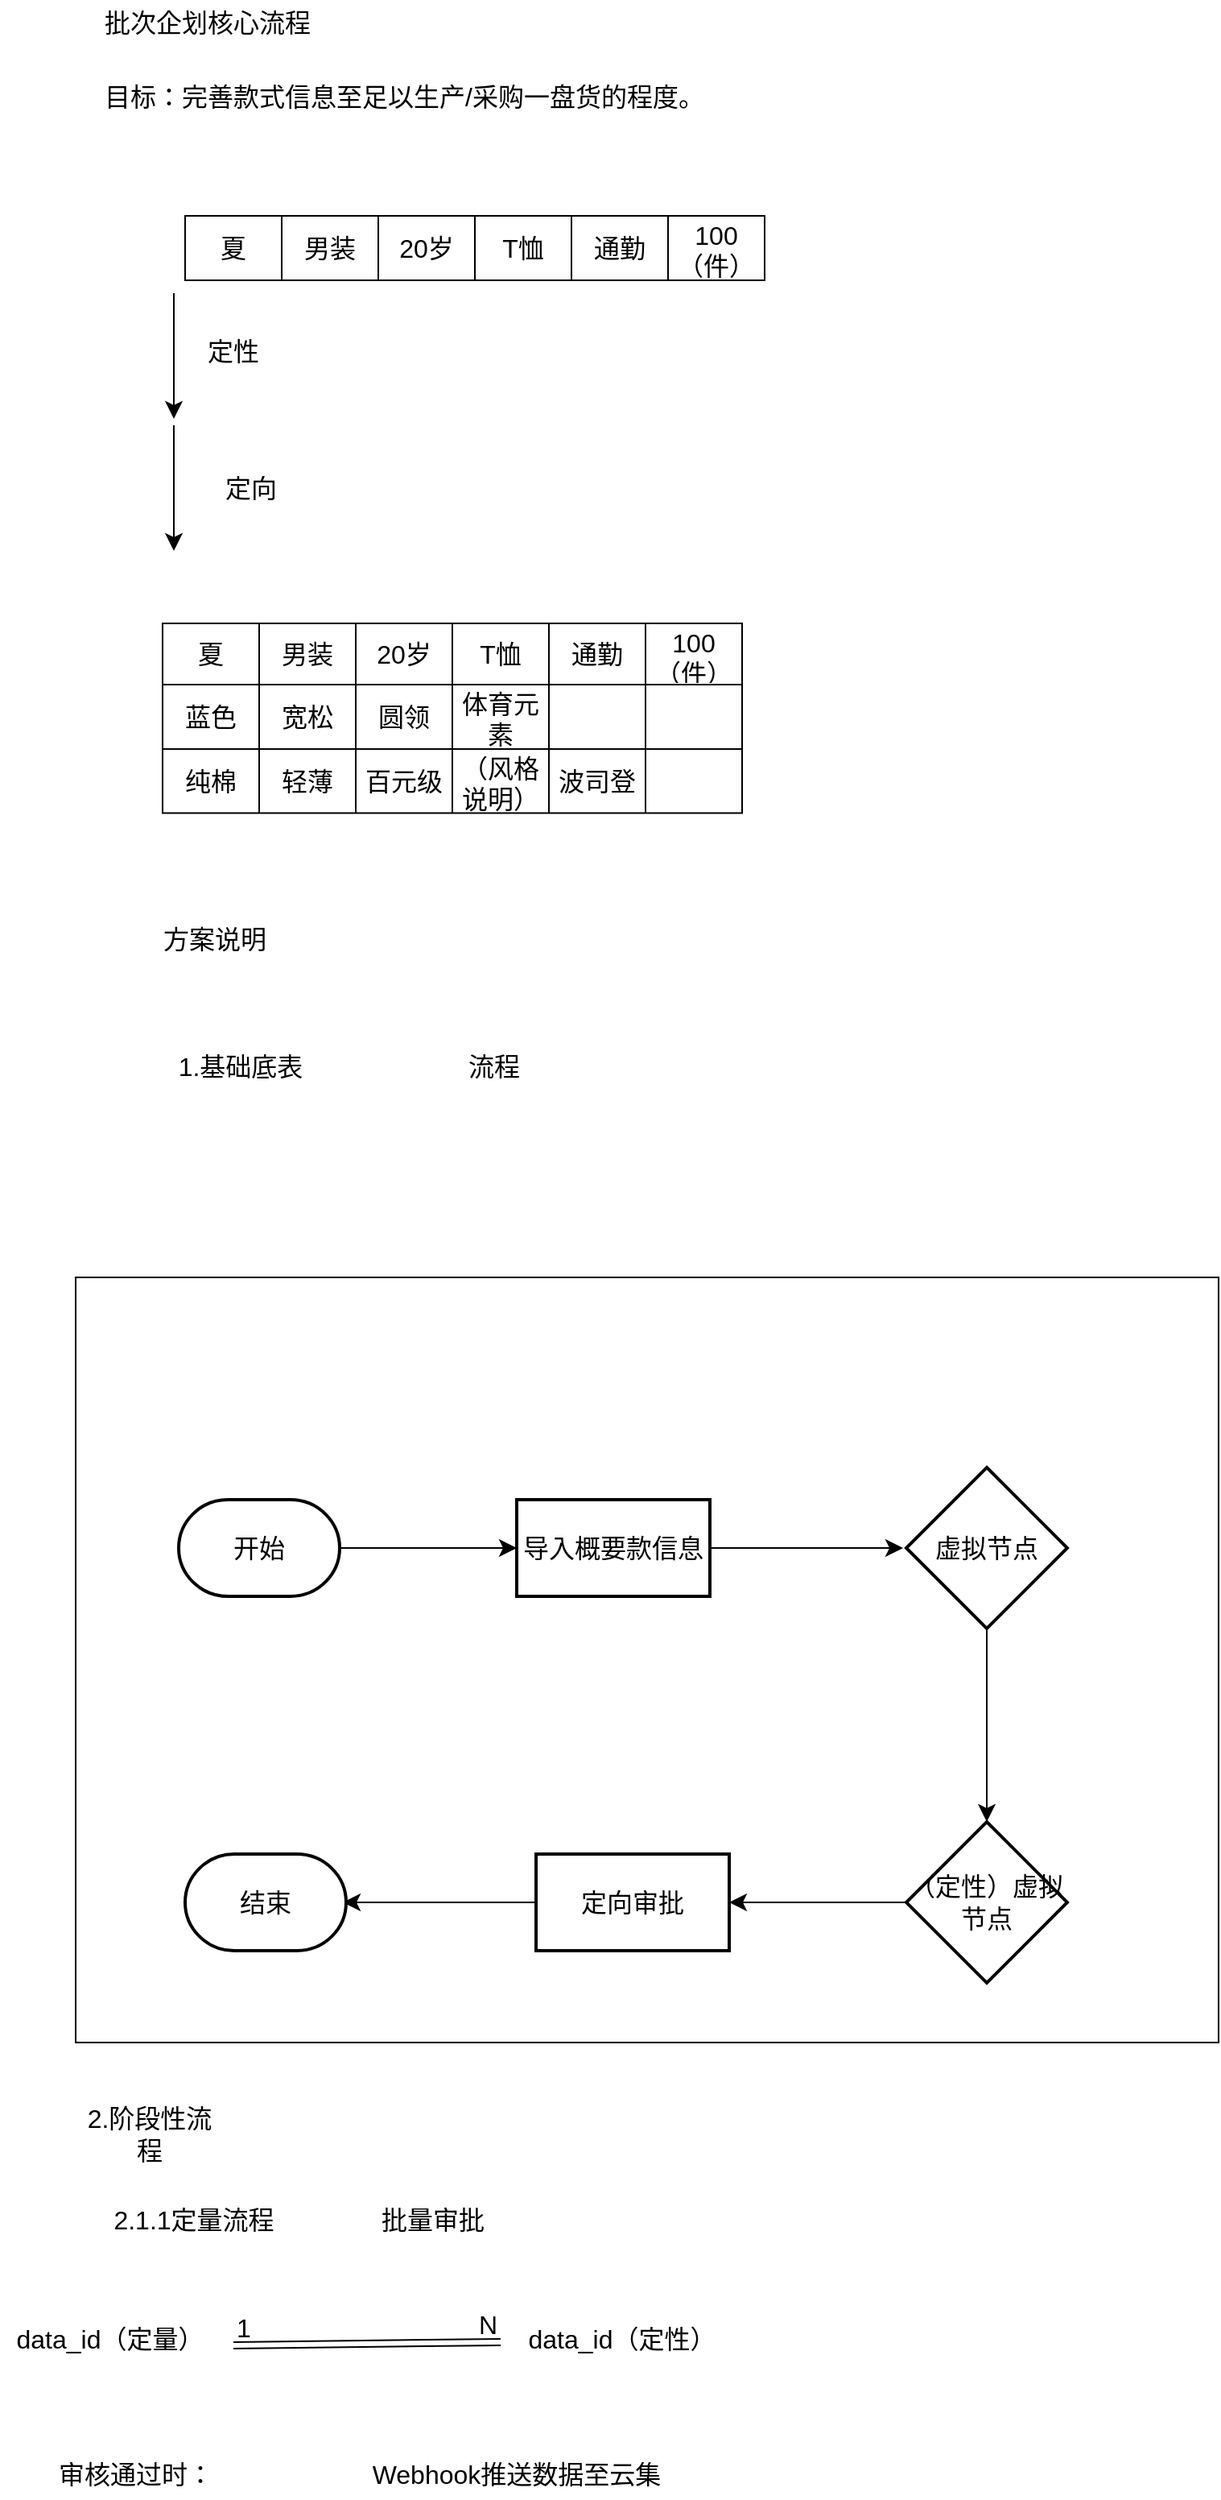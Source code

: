 <mxfile version="21.3.7" type="github">
  <diagram name="第 1 页" id="6ktMVrqRWy2K89uvHG_O">
    <mxGraphModel dx="3530" dy="3440" grid="0" gridSize="10" guides="1" tooltips="1" connect="1" arrows="1" fold="1" page="0" pageScale="1" pageWidth="827" pageHeight="1169" math="0" shadow="0">
      <root>
        <mxCell id="0" />
        <mxCell id="1" parent="0" />
        <mxCell id="2rwqvdMbEvB-vzs5KlML-1" value="批次企划核心流程" style="text;strokeColor=none;fillColor=none;html=1;align=left;verticalAlign=middle;whiteSpace=wrap;rounded=0;fontSize=16;" vertex="1" parent="1">
          <mxGeometry x="45" y="-204" width="144" height="28" as="geometry" />
        </mxCell>
        <mxCell id="2rwqvdMbEvB-vzs5KlML-2" value="目标：完善款式信息至足以生产/采购一盘货的程度。" style="text;strokeColor=none;fillColor=none;html=1;align=left;verticalAlign=middle;whiteSpace=wrap;rounded=0;fontSize=16;" vertex="1" parent="1">
          <mxGeometry x="45" y="-159" width="425" height="30" as="geometry" />
        </mxCell>
        <mxCell id="2rwqvdMbEvB-vzs5KlML-4" value="" style="shape=table;startSize=0;container=1;collapsible=0;childLayout=tableLayout;fontSize=16;" vertex="1" parent="1">
          <mxGeometry x="97" y="-70" width="360" height="40" as="geometry" />
        </mxCell>
        <mxCell id="2rwqvdMbEvB-vzs5KlML-5" value="" style="shape=tableRow;horizontal=0;startSize=0;swimlaneHead=0;swimlaneBody=0;strokeColor=inherit;top=0;left=0;bottom=0;right=0;collapsible=0;dropTarget=0;fillColor=none;points=[[0,0.5],[1,0.5]];portConstraint=eastwest;fontSize=16;" vertex="1" parent="2rwqvdMbEvB-vzs5KlML-4">
          <mxGeometry width="360" height="40" as="geometry" />
        </mxCell>
        <mxCell id="2rwqvdMbEvB-vzs5KlML-6" value="夏" style="shape=partialRectangle;html=1;whiteSpace=wrap;connectable=0;strokeColor=inherit;overflow=hidden;fillColor=none;top=0;left=0;bottom=0;right=0;pointerEvents=1;fontSize=16;" vertex="1" parent="2rwqvdMbEvB-vzs5KlML-5">
          <mxGeometry width="60" height="40" as="geometry">
            <mxRectangle width="60" height="40" as="alternateBounds" />
          </mxGeometry>
        </mxCell>
        <mxCell id="2rwqvdMbEvB-vzs5KlML-7" value="男装" style="shape=partialRectangle;html=1;whiteSpace=wrap;connectable=0;strokeColor=inherit;overflow=hidden;fillColor=none;top=0;left=0;bottom=0;right=0;pointerEvents=1;fontSize=16;" vertex="1" parent="2rwqvdMbEvB-vzs5KlML-5">
          <mxGeometry x="60" width="60" height="40" as="geometry">
            <mxRectangle width="60" height="40" as="alternateBounds" />
          </mxGeometry>
        </mxCell>
        <mxCell id="2rwqvdMbEvB-vzs5KlML-8" value="20岁" style="shape=partialRectangle;html=1;whiteSpace=wrap;connectable=0;strokeColor=inherit;overflow=hidden;fillColor=none;top=0;left=0;bottom=0;right=0;pointerEvents=1;fontSize=16;" vertex="1" parent="2rwqvdMbEvB-vzs5KlML-5">
          <mxGeometry x="120" width="60" height="40" as="geometry">
            <mxRectangle width="60" height="40" as="alternateBounds" />
          </mxGeometry>
        </mxCell>
        <mxCell id="2rwqvdMbEvB-vzs5KlML-9" value="T恤" style="shape=partialRectangle;html=1;whiteSpace=wrap;connectable=0;strokeColor=inherit;overflow=hidden;fillColor=none;top=0;left=0;bottom=0;right=0;pointerEvents=1;fontSize=16;" vertex="1" parent="2rwqvdMbEvB-vzs5KlML-5">
          <mxGeometry x="180" width="60" height="40" as="geometry">
            <mxRectangle width="60" height="40" as="alternateBounds" />
          </mxGeometry>
        </mxCell>
        <mxCell id="2rwqvdMbEvB-vzs5KlML-10" value="通勤" style="shape=partialRectangle;html=1;whiteSpace=wrap;connectable=0;strokeColor=inherit;overflow=hidden;fillColor=none;top=0;left=0;bottom=0;right=0;pointerEvents=1;fontSize=16;" vertex="1" parent="2rwqvdMbEvB-vzs5KlML-5">
          <mxGeometry x="240" width="60" height="40" as="geometry">
            <mxRectangle width="60" height="40" as="alternateBounds" />
          </mxGeometry>
        </mxCell>
        <mxCell id="2rwqvdMbEvB-vzs5KlML-11" value="100（件）" style="shape=partialRectangle;html=1;whiteSpace=wrap;connectable=0;strokeColor=inherit;overflow=hidden;fillColor=none;top=0;left=0;bottom=0;right=0;pointerEvents=1;fontSize=16;" vertex="1" parent="2rwqvdMbEvB-vzs5KlML-5">
          <mxGeometry x="300" width="60" height="40" as="geometry">
            <mxRectangle width="60" height="40" as="alternateBounds" />
          </mxGeometry>
        </mxCell>
        <mxCell id="2rwqvdMbEvB-vzs5KlML-12" value="" style="shape=table;startSize=0;container=1;collapsible=0;childLayout=tableLayout;fontSize=16;" vertex="1" parent="1">
          <mxGeometry x="83" y="183" width="360" height="117.75" as="geometry" />
        </mxCell>
        <mxCell id="2rwqvdMbEvB-vzs5KlML-13" value="" style="shape=tableRow;horizontal=0;startSize=0;swimlaneHead=0;swimlaneBody=0;strokeColor=inherit;top=0;left=0;bottom=0;right=0;collapsible=0;dropTarget=0;fillColor=none;points=[[0,0.5],[1,0.5]];portConstraint=eastwest;fontSize=16;" vertex="1" parent="2rwqvdMbEvB-vzs5KlML-12">
          <mxGeometry width="360" height="38" as="geometry" />
        </mxCell>
        <mxCell id="2rwqvdMbEvB-vzs5KlML-14" value="夏" style="shape=partialRectangle;html=1;whiteSpace=wrap;connectable=0;strokeColor=inherit;overflow=hidden;fillColor=none;top=0;left=0;bottom=0;right=0;pointerEvents=1;fontSize=16;" vertex="1" parent="2rwqvdMbEvB-vzs5KlML-13">
          <mxGeometry width="60" height="38" as="geometry">
            <mxRectangle width="60" height="38" as="alternateBounds" />
          </mxGeometry>
        </mxCell>
        <mxCell id="2rwqvdMbEvB-vzs5KlML-15" value="男装" style="shape=partialRectangle;html=1;whiteSpace=wrap;connectable=0;strokeColor=inherit;overflow=hidden;fillColor=none;top=0;left=0;bottom=0;right=0;pointerEvents=1;fontSize=16;" vertex="1" parent="2rwqvdMbEvB-vzs5KlML-13">
          <mxGeometry x="60" width="60" height="38" as="geometry">
            <mxRectangle width="60" height="38" as="alternateBounds" />
          </mxGeometry>
        </mxCell>
        <mxCell id="2rwqvdMbEvB-vzs5KlML-16" value="20岁" style="shape=partialRectangle;html=1;whiteSpace=wrap;connectable=0;strokeColor=inherit;overflow=hidden;fillColor=none;top=0;left=0;bottom=0;right=0;pointerEvents=1;fontSize=16;" vertex="1" parent="2rwqvdMbEvB-vzs5KlML-13">
          <mxGeometry x="120" width="60" height="38" as="geometry">
            <mxRectangle width="60" height="38" as="alternateBounds" />
          </mxGeometry>
        </mxCell>
        <mxCell id="2rwqvdMbEvB-vzs5KlML-21" value="T恤" style="shape=partialRectangle;html=1;whiteSpace=wrap;connectable=0;strokeColor=inherit;overflow=hidden;fillColor=none;top=0;left=0;bottom=0;right=0;pointerEvents=1;fontSize=16;" vertex="1" parent="2rwqvdMbEvB-vzs5KlML-13">
          <mxGeometry x="180" width="60" height="38" as="geometry">
            <mxRectangle width="60" height="38" as="alternateBounds" />
          </mxGeometry>
        </mxCell>
        <mxCell id="2rwqvdMbEvB-vzs5KlML-23" value="通勤" style="shape=partialRectangle;html=1;whiteSpace=wrap;connectable=0;strokeColor=inherit;overflow=hidden;fillColor=none;top=0;left=0;bottom=0;right=0;pointerEvents=1;fontSize=16;" vertex="1" parent="2rwqvdMbEvB-vzs5KlML-13">
          <mxGeometry x="240" width="60" height="38" as="geometry">
            <mxRectangle width="60" height="38" as="alternateBounds" />
          </mxGeometry>
        </mxCell>
        <mxCell id="2rwqvdMbEvB-vzs5KlML-43" value="100（件）" style="shape=partialRectangle;html=1;whiteSpace=wrap;connectable=0;strokeColor=inherit;overflow=hidden;fillColor=none;top=0;left=0;bottom=0;right=0;pointerEvents=1;fontSize=16;" vertex="1" parent="2rwqvdMbEvB-vzs5KlML-13">
          <mxGeometry x="300" width="60" height="38" as="geometry">
            <mxRectangle width="60" height="38" as="alternateBounds" />
          </mxGeometry>
        </mxCell>
        <mxCell id="2rwqvdMbEvB-vzs5KlML-17" value="" style="shape=tableRow;horizontal=0;startSize=0;swimlaneHead=0;swimlaneBody=0;strokeColor=inherit;top=0;left=0;bottom=0;right=0;collapsible=0;dropTarget=0;fillColor=none;points=[[0,0.5],[1,0.5]];portConstraint=eastwest;fontSize=16;" vertex="1" parent="2rwqvdMbEvB-vzs5KlML-12">
          <mxGeometry y="38" width="360" height="40" as="geometry" />
        </mxCell>
        <mxCell id="2rwqvdMbEvB-vzs5KlML-18" value="蓝色" style="shape=partialRectangle;html=1;whiteSpace=wrap;connectable=0;strokeColor=inherit;overflow=hidden;fillColor=none;top=0;left=0;bottom=0;right=0;pointerEvents=1;fontSize=16;" vertex="1" parent="2rwqvdMbEvB-vzs5KlML-17">
          <mxGeometry width="60" height="40" as="geometry">
            <mxRectangle width="60" height="40" as="alternateBounds" />
          </mxGeometry>
        </mxCell>
        <mxCell id="2rwqvdMbEvB-vzs5KlML-19" value="宽松" style="shape=partialRectangle;html=1;whiteSpace=wrap;connectable=0;strokeColor=inherit;overflow=hidden;fillColor=none;top=0;left=0;bottom=0;right=0;pointerEvents=1;fontSize=16;" vertex="1" parent="2rwqvdMbEvB-vzs5KlML-17">
          <mxGeometry x="60" width="60" height="40" as="geometry">
            <mxRectangle width="60" height="40" as="alternateBounds" />
          </mxGeometry>
        </mxCell>
        <mxCell id="2rwqvdMbEvB-vzs5KlML-20" value="圆领" style="shape=partialRectangle;html=1;whiteSpace=wrap;connectable=0;strokeColor=inherit;overflow=hidden;fillColor=none;top=0;left=0;bottom=0;right=0;pointerEvents=1;fontSize=16;" vertex="1" parent="2rwqvdMbEvB-vzs5KlML-17">
          <mxGeometry x="120" width="60" height="40" as="geometry">
            <mxRectangle width="60" height="40" as="alternateBounds" />
          </mxGeometry>
        </mxCell>
        <mxCell id="2rwqvdMbEvB-vzs5KlML-22" value="体育元素" style="shape=partialRectangle;html=1;whiteSpace=wrap;connectable=0;strokeColor=inherit;overflow=hidden;fillColor=none;top=0;left=0;bottom=0;right=0;pointerEvents=1;fontSize=16;" vertex="1" parent="2rwqvdMbEvB-vzs5KlML-17">
          <mxGeometry x="180" width="60" height="40" as="geometry">
            <mxRectangle width="60" height="40" as="alternateBounds" />
          </mxGeometry>
        </mxCell>
        <mxCell id="2rwqvdMbEvB-vzs5KlML-24" style="shape=partialRectangle;html=1;whiteSpace=wrap;connectable=0;strokeColor=inherit;overflow=hidden;fillColor=none;top=0;left=0;bottom=0;right=0;pointerEvents=1;fontSize=16;" vertex="1" parent="2rwqvdMbEvB-vzs5KlML-17">
          <mxGeometry x="240" width="60" height="40" as="geometry">
            <mxRectangle width="60" height="40" as="alternateBounds" />
          </mxGeometry>
        </mxCell>
        <mxCell id="2rwqvdMbEvB-vzs5KlML-44" style="shape=partialRectangle;html=1;whiteSpace=wrap;connectable=0;strokeColor=inherit;overflow=hidden;fillColor=none;top=0;left=0;bottom=0;right=0;pointerEvents=1;fontSize=16;" vertex="1" parent="2rwqvdMbEvB-vzs5KlML-17">
          <mxGeometry x="300" width="60" height="40" as="geometry">
            <mxRectangle width="60" height="40" as="alternateBounds" />
          </mxGeometry>
        </mxCell>
        <mxCell id="2rwqvdMbEvB-vzs5KlML-25" style="shape=tableRow;horizontal=0;startSize=0;swimlaneHead=0;swimlaneBody=0;strokeColor=inherit;top=0;left=0;bottom=0;right=0;collapsible=0;dropTarget=0;fillColor=none;points=[[0,0.5],[1,0.5]];portConstraint=eastwest;fontSize=16;" vertex="1" parent="2rwqvdMbEvB-vzs5KlML-12">
          <mxGeometry y="78" width="360" height="40" as="geometry" />
        </mxCell>
        <mxCell id="2rwqvdMbEvB-vzs5KlML-26" value="纯棉" style="shape=partialRectangle;html=1;whiteSpace=wrap;connectable=0;strokeColor=inherit;overflow=hidden;fillColor=none;top=0;left=0;bottom=0;right=0;pointerEvents=1;fontSize=16;" vertex="1" parent="2rwqvdMbEvB-vzs5KlML-25">
          <mxGeometry width="60" height="40" as="geometry">
            <mxRectangle width="60" height="40" as="alternateBounds" />
          </mxGeometry>
        </mxCell>
        <mxCell id="2rwqvdMbEvB-vzs5KlML-27" value="轻薄" style="shape=partialRectangle;html=1;whiteSpace=wrap;connectable=0;strokeColor=inherit;overflow=hidden;fillColor=none;top=0;left=0;bottom=0;right=0;pointerEvents=1;fontSize=16;" vertex="1" parent="2rwqvdMbEvB-vzs5KlML-25">
          <mxGeometry x="60" width="60" height="40" as="geometry">
            <mxRectangle width="60" height="40" as="alternateBounds" />
          </mxGeometry>
        </mxCell>
        <mxCell id="2rwqvdMbEvB-vzs5KlML-28" value="百元级" style="shape=partialRectangle;html=1;whiteSpace=wrap;connectable=0;strokeColor=inherit;overflow=hidden;fillColor=none;top=0;left=0;bottom=0;right=0;pointerEvents=1;fontSize=16;" vertex="1" parent="2rwqvdMbEvB-vzs5KlML-25">
          <mxGeometry x="120" width="60" height="40" as="geometry">
            <mxRectangle width="60" height="40" as="alternateBounds" />
          </mxGeometry>
        </mxCell>
        <mxCell id="2rwqvdMbEvB-vzs5KlML-29" value="（风格说明）" style="shape=partialRectangle;html=1;whiteSpace=wrap;connectable=0;strokeColor=inherit;overflow=hidden;fillColor=none;top=0;left=0;bottom=0;right=0;pointerEvents=1;fontSize=16;" vertex="1" parent="2rwqvdMbEvB-vzs5KlML-25">
          <mxGeometry x="180" width="60" height="40" as="geometry">
            <mxRectangle width="60" height="40" as="alternateBounds" />
          </mxGeometry>
        </mxCell>
        <mxCell id="2rwqvdMbEvB-vzs5KlML-30" value="波司登" style="shape=partialRectangle;html=1;whiteSpace=wrap;connectable=0;strokeColor=inherit;overflow=hidden;fillColor=none;top=0;left=0;bottom=0;right=0;pointerEvents=1;fontSize=16;" vertex="1" parent="2rwqvdMbEvB-vzs5KlML-25">
          <mxGeometry x="240" width="60" height="40" as="geometry">
            <mxRectangle width="60" height="40" as="alternateBounds" />
          </mxGeometry>
        </mxCell>
        <mxCell id="2rwqvdMbEvB-vzs5KlML-45" style="shape=partialRectangle;html=1;whiteSpace=wrap;connectable=0;strokeColor=inherit;overflow=hidden;fillColor=none;top=0;left=0;bottom=0;right=0;pointerEvents=1;fontSize=16;" vertex="1" parent="2rwqvdMbEvB-vzs5KlML-25">
          <mxGeometry x="300" width="60" height="40" as="geometry">
            <mxRectangle width="60" height="40" as="alternateBounds" />
          </mxGeometry>
        </mxCell>
        <mxCell id="2rwqvdMbEvB-vzs5KlML-46" value="" style="endArrow=classic;html=1;rounded=0;fontSize=12;startSize=8;endSize=8;curved=1;" edge="1" parent="1">
          <mxGeometry width="50" height="50" relative="1" as="geometry">
            <mxPoint x="90" y="-22" as="sourcePoint" />
            <mxPoint x="90" y="56" as="targetPoint" />
          </mxGeometry>
        </mxCell>
        <mxCell id="2rwqvdMbEvB-vzs5KlML-47" value="定性" style="text;strokeColor=none;fillColor=none;html=1;align=center;verticalAlign=middle;whiteSpace=wrap;rounded=0;fontSize=16;" vertex="1" parent="1">
          <mxGeometry x="97" y="-1" width="60" height="30" as="geometry" />
        </mxCell>
        <mxCell id="2rwqvdMbEvB-vzs5KlML-48" value="" style="endArrow=classic;html=1;rounded=0;fontSize=12;startSize=8;endSize=8;curved=1;" edge="1" parent="1">
          <mxGeometry width="50" height="50" relative="1" as="geometry">
            <mxPoint x="90" y="60" as="sourcePoint" />
            <mxPoint x="90" y="138" as="targetPoint" />
          </mxGeometry>
        </mxCell>
        <mxCell id="2rwqvdMbEvB-vzs5KlML-49" value="定向" style="text;strokeColor=none;fillColor=none;html=1;align=center;verticalAlign=middle;whiteSpace=wrap;rounded=0;fontSize=16;" vertex="1" parent="1">
          <mxGeometry x="108" y="84" width="60" height="30" as="geometry" />
        </mxCell>
        <mxCell id="2rwqvdMbEvB-vzs5KlML-51" value="方案说明" style="text;strokeColor=none;fillColor=none;html=1;align=center;verticalAlign=middle;whiteSpace=wrap;rounded=0;fontSize=16;" vertex="1" parent="1">
          <mxGeometry x="67" y="364" width="97" height="30" as="geometry" />
        </mxCell>
        <mxCell id="2rwqvdMbEvB-vzs5KlML-52" value="1.基础底表" style="text;strokeColor=none;fillColor=none;html=1;align=center;verticalAlign=middle;whiteSpace=wrap;rounded=0;fontSize=16;" vertex="1" parent="1">
          <mxGeometry x="79" y="443" width="105" height="30" as="geometry" />
        </mxCell>
        <mxCell id="2rwqvdMbEvB-vzs5KlML-53" value="流程" style="text;strokeColor=none;fillColor=none;html=1;align=center;verticalAlign=middle;whiteSpace=wrap;rounded=0;fontSize=16;" vertex="1" parent="1">
          <mxGeometry x="259" y="443" width="60" height="30" as="geometry" />
        </mxCell>
        <mxCell id="2rwqvdMbEvB-vzs5KlML-54" value="" style="rounded=0;whiteSpace=wrap;html=1;fontSize=16;" vertex="1" parent="1">
          <mxGeometry x="29" y="589" width="710" height="475" as="geometry" />
        </mxCell>
        <mxCell id="2rwqvdMbEvB-vzs5KlML-57" value="" style="edgeStyle=none;curved=1;rounded=0;orthogonalLoop=1;jettySize=auto;html=1;fontSize=12;startSize=8;endSize=8;" edge="1" parent="1" source="2rwqvdMbEvB-vzs5KlML-55" target="2rwqvdMbEvB-vzs5KlML-56">
          <mxGeometry relative="1" as="geometry" />
        </mxCell>
        <mxCell id="2rwqvdMbEvB-vzs5KlML-55" value="开始" style="strokeWidth=2;html=1;shape=mxgraph.flowchart.terminator;whiteSpace=wrap;fontSize=16;" vertex="1" parent="1">
          <mxGeometry x="93" y="727" width="100" height="60" as="geometry" />
        </mxCell>
        <mxCell id="2rwqvdMbEvB-vzs5KlML-59" value="" style="edgeStyle=none;curved=1;rounded=0;orthogonalLoop=1;jettySize=auto;html=1;fontSize=12;startSize=8;endSize=8;" edge="1" parent="1" source="2rwqvdMbEvB-vzs5KlML-56">
          <mxGeometry relative="1" as="geometry">
            <mxPoint x="543" y="757" as="targetPoint" />
          </mxGeometry>
        </mxCell>
        <mxCell id="2rwqvdMbEvB-vzs5KlML-56" value="导入概要款信息" style="whiteSpace=wrap;html=1;fontSize=16;strokeWidth=2;" vertex="1" parent="1">
          <mxGeometry x="303" y="727" width="120" height="60" as="geometry" />
        </mxCell>
        <mxCell id="2rwqvdMbEvB-vzs5KlML-68" value="" style="edgeStyle=none;curved=1;rounded=0;orthogonalLoop=1;jettySize=auto;html=1;fontSize=12;startSize=8;endSize=8;" edge="1" parent="1" source="2rwqvdMbEvB-vzs5KlML-60" target="2rwqvdMbEvB-vzs5KlML-67">
          <mxGeometry relative="1" as="geometry" />
        </mxCell>
        <mxCell id="2rwqvdMbEvB-vzs5KlML-60" value="虚拟节点" style="strokeWidth=2;html=1;shape=mxgraph.flowchart.decision;whiteSpace=wrap;fontSize=16;" vertex="1" parent="1">
          <mxGeometry x="545" y="707" width="100" height="100" as="geometry" />
        </mxCell>
        <mxCell id="2rwqvdMbEvB-vzs5KlML-70" value="" style="edgeStyle=none;curved=1;rounded=0;orthogonalLoop=1;jettySize=auto;html=1;fontSize=12;startSize=8;endSize=8;" edge="1" parent="1" source="2rwqvdMbEvB-vzs5KlML-67" target="2rwqvdMbEvB-vzs5KlML-69">
          <mxGeometry relative="1" as="geometry" />
        </mxCell>
        <mxCell id="2rwqvdMbEvB-vzs5KlML-67" value="（定性）虚拟节点" style="strokeWidth=2;html=1;shape=mxgraph.flowchart.decision;whiteSpace=wrap;fontSize=16;" vertex="1" parent="1">
          <mxGeometry x="545" y="927" width="100" height="100" as="geometry" />
        </mxCell>
        <mxCell id="2rwqvdMbEvB-vzs5KlML-75" value="" style="edgeStyle=none;curved=1;rounded=0;orthogonalLoop=1;jettySize=auto;html=1;fontSize=12;startSize=8;endSize=8;" edge="1" parent="1" source="2rwqvdMbEvB-vzs5KlML-69">
          <mxGeometry relative="1" as="geometry">
            <mxPoint x="195" y="977" as="targetPoint" />
          </mxGeometry>
        </mxCell>
        <mxCell id="2rwqvdMbEvB-vzs5KlML-69" value="定向审批" style="whiteSpace=wrap;html=1;fontSize=16;strokeWidth=2;" vertex="1" parent="1">
          <mxGeometry x="315" y="947" width="120" height="60" as="geometry" />
        </mxCell>
        <mxCell id="2rwqvdMbEvB-vzs5KlML-76" value="结束" style="strokeWidth=2;html=1;shape=mxgraph.flowchart.terminator;whiteSpace=wrap;fontSize=16;" vertex="1" parent="1">
          <mxGeometry x="97" y="947" width="100" height="60" as="geometry" />
        </mxCell>
        <mxCell id="2rwqvdMbEvB-vzs5KlML-77" value="2.阶段性流程" style="text;strokeColor=none;fillColor=none;html=1;align=center;verticalAlign=middle;whiteSpace=wrap;rounded=0;fontSize=16;" vertex="1" parent="1">
          <mxGeometry x="29" y="1106" width="92" height="30" as="geometry" />
        </mxCell>
        <mxCell id="2rwqvdMbEvB-vzs5KlML-78" value="2.1.1定量流程" style="text;strokeColor=none;fillColor=none;html=1;align=center;verticalAlign=middle;whiteSpace=wrap;rounded=0;fontSize=16;" vertex="1" parent="1">
          <mxGeometry x="37" y="1159" width="131" height="30" as="geometry" />
        </mxCell>
        <mxCell id="2rwqvdMbEvB-vzs5KlML-80" value="批量审批" style="text;strokeColor=none;fillColor=none;html=1;align=center;verticalAlign=middle;whiteSpace=wrap;rounded=0;fontSize=16;" vertex="1" parent="1">
          <mxGeometry x="202" y="1159" width="98" height="30" as="geometry" />
        </mxCell>
        <mxCell id="2rwqvdMbEvB-vzs5KlML-81" value="data_id（定量）" style="text;html=1;align=center;verticalAlign=middle;resizable=0;points=[];autosize=1;strokeColor=none;fillColor=none;fontSize=16;" vertex="1" parent="1">
          <mxGeometry x="-18" y="1232" width="135" height="31" as="geometry" />
        </mxCell>
        <mxCell id="2rwqvdMbEvB-vzs5KlML-96" value="" style="shape=link;html=1;rounded=0;fontSize=12;startSize=8;endSize=8;curved=1;" edge="1" parent="1">
          <mxGeometry relative="1" as="geometry">
            <mxPoint x="127" y="1252" as="sourcePoint" />
            <mxPoint x="293" y="1250" as="targetPoint" />
          </mxGeometry>
        </mxCell>
        <mxCell id="2rwqvdMbEvB-vzs5KlML-97" value="1" style="resizable=0;html=1;whiteSpace=wrap;align=left;verticalAlign=bottom;fontSize=16;" connectable="0" vertex="1" parent="2rwqvdMbEvB-vzs5KlML-96">
          <mxGeometry x="-1" relative="1" as="geometry" />
        </mxCell>
        <mxCell id="2rwqvdMbEvB-vzs5KlML-98" value="N" style="resizable=0;html=1;whiteSpace=wrap;align=right;verticalAlign=bottom;fontSize=16;" connectable="0" vertex="1" parent="2rwqvdMbEvB-vzs5KlML-96">
          <mxGeometry x="1" relative="1" as="geometry" />
        </mxCell>
        <mxCell id="2rwqvdMbEvB-vzs5KlML-99" value="data_id（定性）" style="text;html=1;align=center;verticalAlign=middle;resizable=0;points=[];autosize=1;strokeColor=none;fillColor=none;fontSize=16;" vertex="1" parent="1">
          <mxGeometry x="300" y="1232" width="135" height="31" as="geometry" />
        </mxCell>
        <mxCell id="2rwqvdMbEvB-vzs5KlML-101" value="审核通过时：" style="text;html=1;align=center;verticalAlign=middle;resizable=0;points=[];autosize=1;strokeColor=none;fillColor=none;fontSize=16;" vertex="1" parent="1">
          <mxGeometry x="9" y="1316" width="114" height="31" as="geometry" />
        </mxCell>
        <mxCell id="2rwqvdMbEvB-vzs5KlML-102" value="Webhook推送数据至云集" style="text;strokeColor=none;fillColor=none;html=1;align=center;verticalAlign=middle;whiteSpace=wrap;rounded=0;fontSize=16;" vertex="1" parent="1">
          <mxGeometry x="163" y="1316.5" width="280" height="30" as="geometry" />
        </mxCell>
      </root>
    </mxGraphModel>
  </diagram>
</mxfile>
